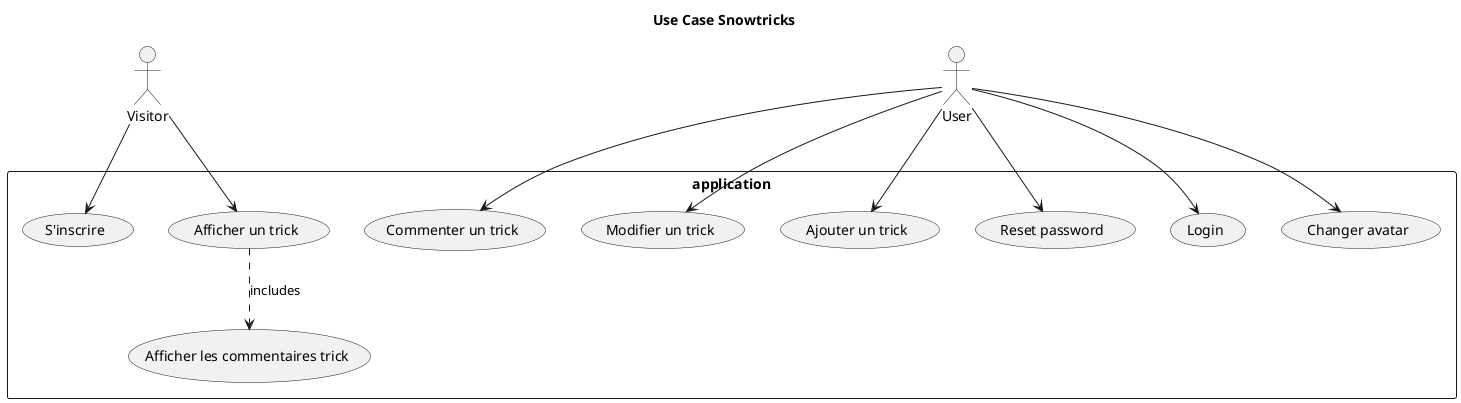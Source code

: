 @startuml Use Case Snowtricks
  title Use Case Snowtricks

  skinparam packageStyle rect
  skinparam shadowing false

  actor Visitor as visitor
  actor User as user

  rectangle application {
      (S'inscrire) as registerUser
      (Commenter un trick) as commentTrick
      (Modifier un trick) as editTrick
      (Afficher un trick) as displayTrick
      (Afficher les commentaires trick) as displayTrickComments
      (Ajouter un trick) as addTrick
      (Reset password) as resetPassword
      (Login) as loginUser
      (Changer avatar) as changeAvatar
  }

  visitor --> registerUser
  visitor --> displayTrick

  user --> loginUser
  user --> commentTrick
  user --> addTrick
  user --> editTrick
  user --> resetPassword
  user --> changeAvatar

  displayTrick ..> displayTrickComments : includes
@enduml

